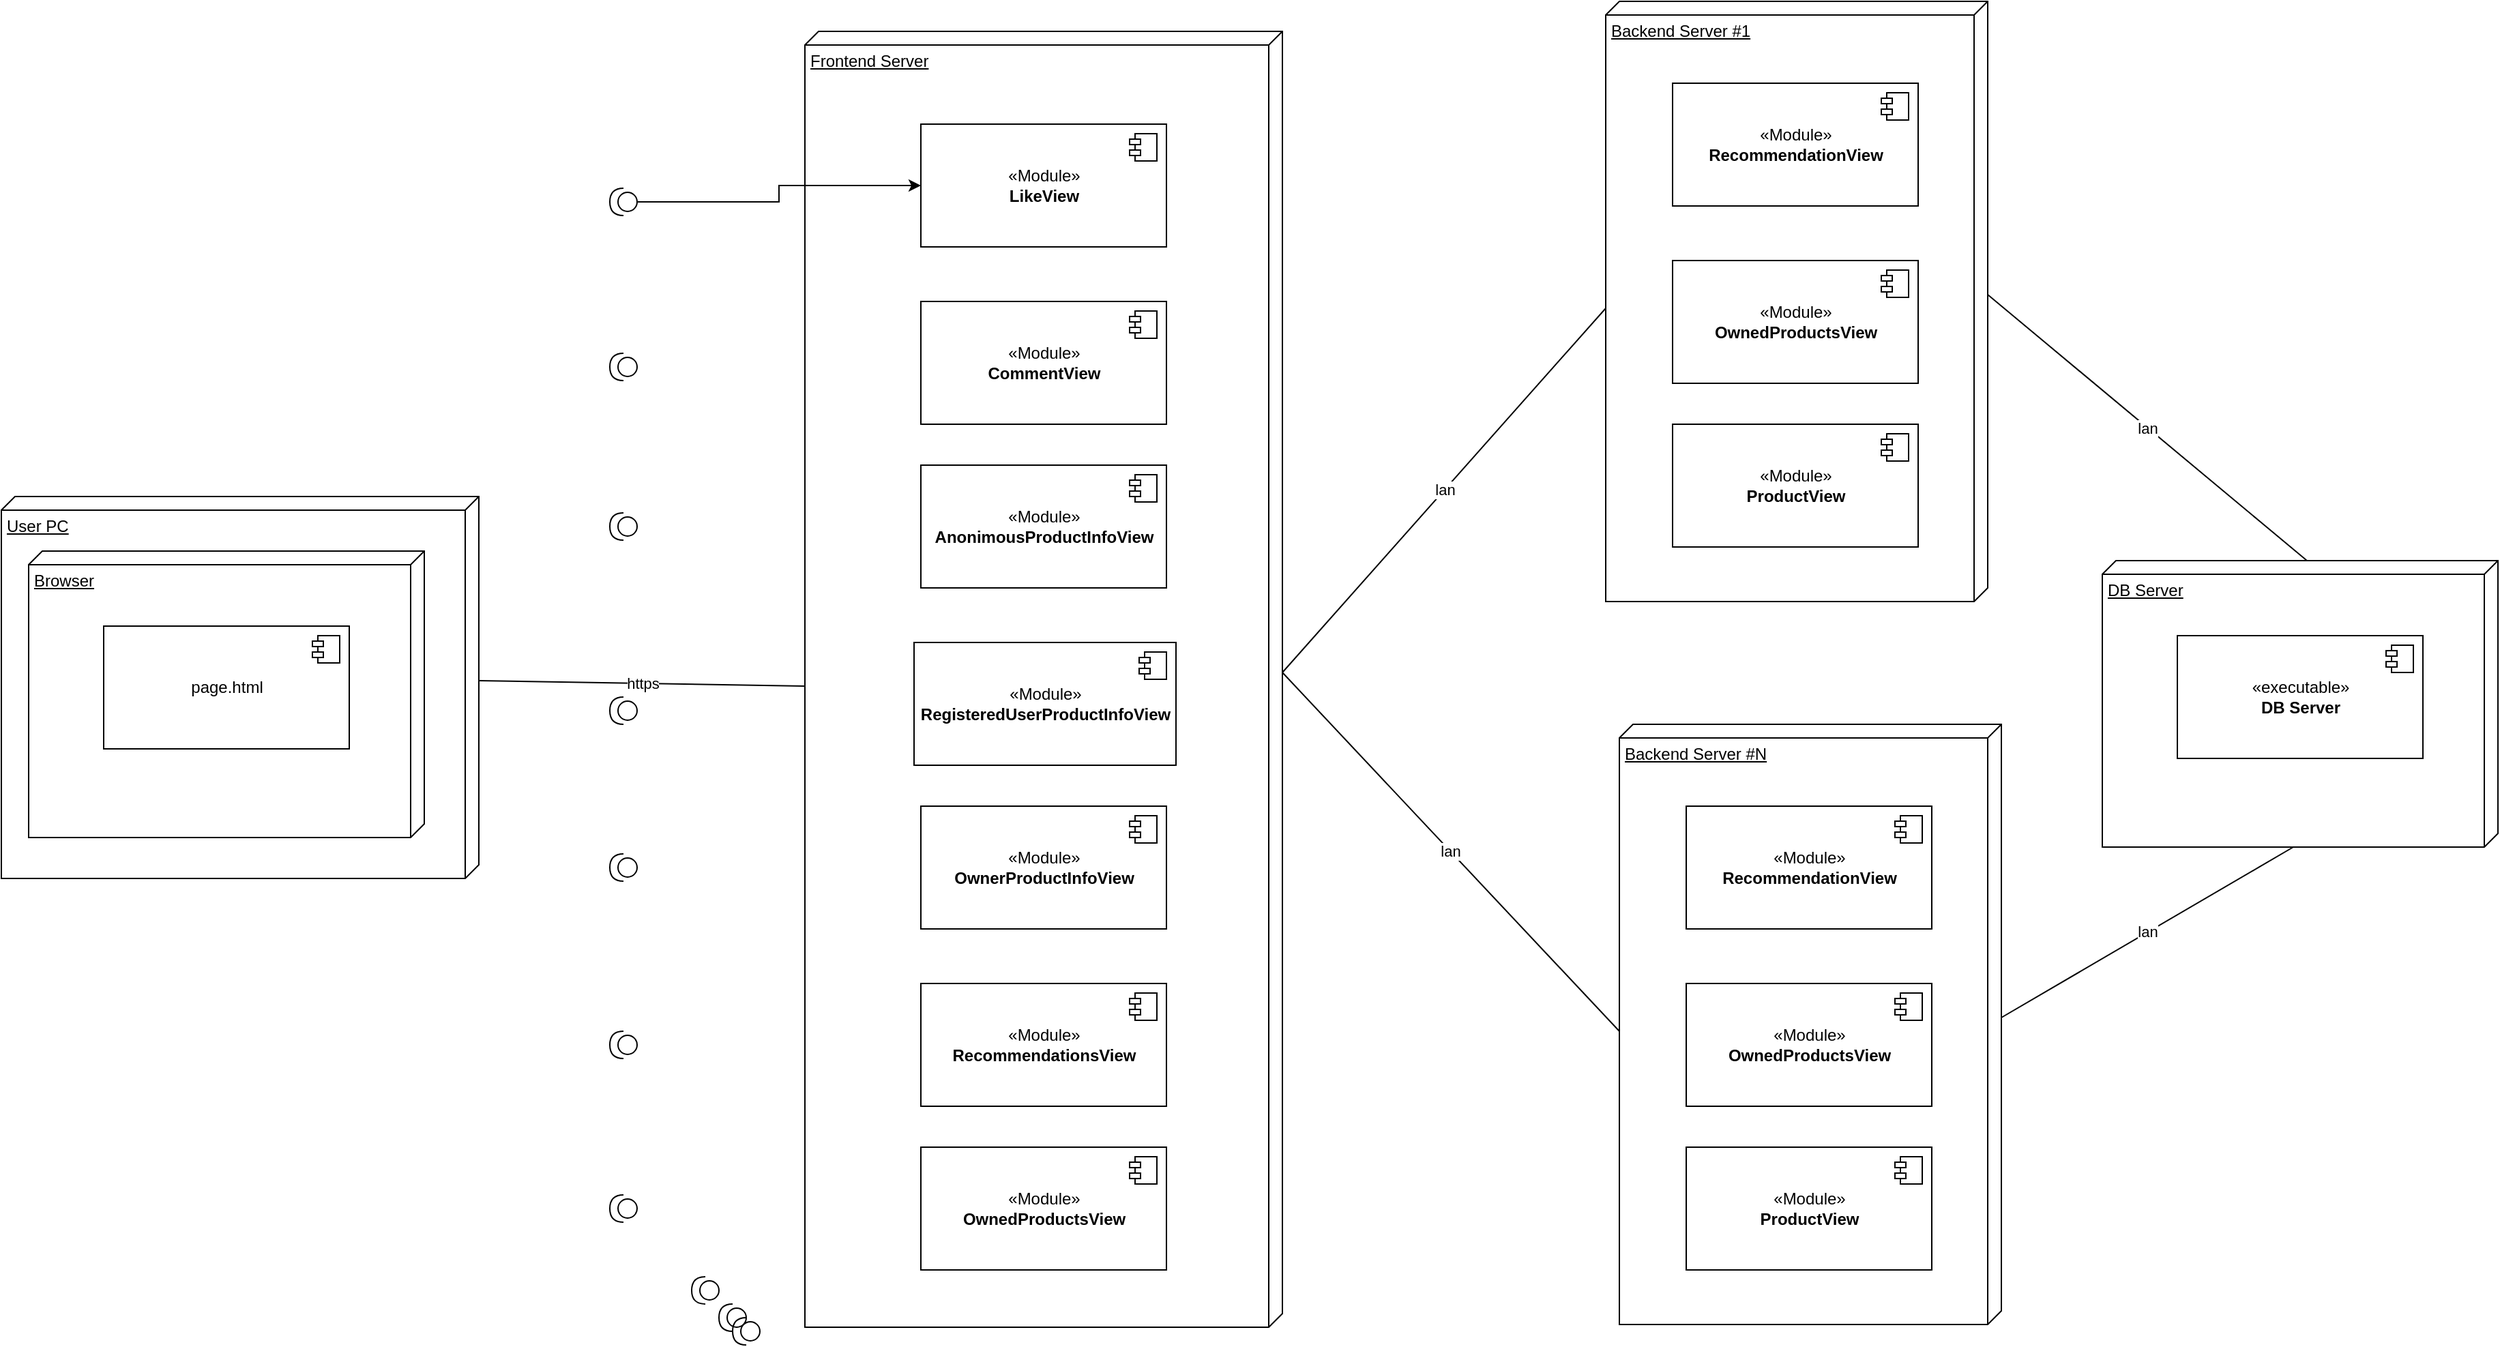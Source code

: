 <mxfile version="12.2.0" type="github" pages="1">
  <diagram name="Page-1" id="b5b7bab2-c9e2-2cf4-8b2a-24fd1a2a6d21">
    <mxGraphModel dx="2475" dy="754" grid="1" gridSize="10" guides="1" tooltips="1" connect="1" arrows="1" fold="1" page="1" pageScale="1" pageWidth="827" pageHeight="1169" background="#ffffff" math="0" shadow="0">
      <root>
        <mxCell id="0"/>
        <mxCell id="1" parent="0"/>
        <mxCell id="FcQ-0TDlwSZqqjdX01S9-16" value="Backend Server #1" style="verticalAlign=top;align=left;spacingTop=8;spacingLeft=2;spacingRight=12;shape=cube;size=10;direction=south;fontStyle=4;html=1;" vertex="1" parent="1">
          <mxGeometry x="1000" y="60" width="280" height="440" as="geometry"/>
        </mxCell>
        <mxCell id="oKkt5P_t7uI-S61FeK80-1" value="User PC" style="verticalAlign=top;align=left;spacingTop=8;spacingLeft=2;spacingRight=12;shape=cube;size=10;direction=south;fontStyle=4;html=1;" parent="1" vertex="1">
          <mxGeometry x="-176" y="423" width="350" height="280" as="geometry"/>
        </mxCell>
        <mxCell id="oKkt5P_t7uI-S61FeK80-2" value="Frontend Server" style="verticalAlign=top;align=left;spacingTop=8;spacingLeft=2;spacingRight=12;shape=cube;size=10;direction=south;fontStyle=4;html=1;" parent="1" vertex="1">
          <mxGeometry x="413" y="82" width="350" height="950" as="geometry"/>
        </mxCell>
        <mxCell id="oKkt5P_t7uI-S61FeK80-3" value="Browser" style="verticalAlign=top;align=left;spacingTop=8;spacingLeft=2;spacingRight=12;shape=cube;size=10;direction=south;fontStyle=4;html=1;" parent="1" vertex="1">
          <mxGeometry x="-156" y="463" width="290" height="210" as="geometry"/>
        </mxCell>
        <mxCell id="oKkt5P_t7uI-S61FeK80-4" value="page.html" style="html=1;" parent="1" vertex="1">
          <mxGeometry x="-101" y="518" width="180" height="90" as="geometry"/>
        </mxCell>
        <mxCell id="oKkt5P_t7uI-S61FeK80-5" value="" style="shape=component;jettyWidth=8;jettyHeight=4;" parent="oKkt5P_t7uI-S61FeK80-4" vertex="1">
          <mxGeometry x="1" width="20" height="20" relative="1" as="geometry">
            <mxPoint x="-27" y="7" as="offset"/>
          </mxGeometry>
        </mxCell>
        <mxCell id="oKkt5P_t7uI-S61FeK80-6" value="«Module»&lt;br&gt;&lt;b&gt;LikeView&lt;/b&gt;" style="html=1;" parent="1" vertex="1">
          <mxGeometry x="498" y="150" width="180" height="90" as="geometry"/>
        </mxCell>
        <mxCell id="oKkt5P_t7uI-S61FeK80-7" value="" style="shape=component;jettyWidth=8;jettyHeight=4;" parent="oKkt5P_t7uI-S61FeK80-6" vertex="1">
          <mxGeometry x="1" width="20" height="20" relative="1" as="geometry">
            <mxPoint x="-27" y="7" as="offset"/>
          </mxGeometry>
        </mxCell>
        <mxCell id="oKkt5P_t7uI-S61FeK80-8" value="«Module»&lt;br&gt;&lt;div&gt;&lt;b&gt;CommentView&lt;/b&gt;&lt;br&gt;&lt;/div&gt;" style="html=1;" parent="1" vertex="1">
          <mxGeometry x="498" y="280" width="180" height="90" as="geometry"/>
        </mxCell>
        <mxCell id="oKkt5P_t7uI-S61FeK80-9" value="" style="shape=component;jettyWidth=8;jettyHeight=4;" parent="oKkt5P_t7uI-S61FeK80-8" vertex="1">
          <mxGeometry x="1" width="20" height="20" relative="1" as="geometry">
            <mxPoint x="-27" y="7" as="offset"/>
          </mxGeometry>
        </mxCell>
        <mxCell id="oKkt5P_t7uI-S61FeK80-10" value="&lt;div&gt;«Module»&lt;/div&gt;&lt;b&gt;AnonimousProductInfoView&lt;/b&gt;" style="html=1;" parent="1" vertex="1">
          <mxGeometry x="498" y="400" width="180" height="90" as="geometry"/>
        </mxCell>
        <mxCell id="oKkt5P_t7uI-S61FeK80-11" value="" style="shape=component;jettyWidth=8;jettyHeight=4;" parent="oKkt5P_t7uI-S61FeK80-10" vertex="1">
          <mxGeometry x="1" width="20" height="20" relative="1" as="geometry">
            <mxPoint x="-27" y="7" as="offset"/>
          </mxGeometry>
        </mxCell>
        <mxCell id="oKkt5P_t7uI-S61FeK80-12" value="«Module»&lt;br&gt;&lt;b&gt;RegisteredUserProductInfoView&lt;/b&gt;" style="html=1;" parent="1" vertex="1">
          <mxGeometry x="493" y="530" width="192" height="90" as="geometry"/>
        </mxCell>
        <mxCell id="oKkt5P_t7uI-S61FeK80-13" value="" style="shape=component;jettyWidth=8;jettyHeight=4;" parent="oKkt5P_t7uI-S61FeK80-12" vertex="1">
          <mxGeometry x="1" width="20" height="20" relative="1" as="geometry">
            <mxPoint x="-27" y="7" as="offset"/>
          </mxGeometry>
        </mxCell>
        <mxCell id="oKkt5P_t7uI-S61FeK80-14" value="«Module»&lt;br&gt;&lt;b&gt;OwnerProductInfoView&lt;/b&gt;" style="html=1;" parent="1" vertex="1">
          <mxGeometry x="498" y="650" width="180" height="90" as="geometry"/>
        </mxCell>
        <mxCell id="oKkt5P_t7uI-S61FeK80-15" value="" style="shape=component;jettyWidth=8;jettyHeight=4;" parent="oKkt5P_t7uI-S61FeK80-14" vertex="1">
          <mxGeometry x="1" width="20" height="20" relative="1" as="geometry">
            <mxPoint x="-27" y="7" as="offset"/>
          </mxGeometry>
        </mxCell>
        <mxCell id="oKkt5P_t7uI-S61FeK80-16" value="«Module»&lt;br&gt;&lt;b&gt;RecommendationsView&lt;/b&gt;" style="html=1;" parent="1" vertex="1">
          <mxGeometry x="498" y="780" width="180" height="90" as="geometry"/>
        </mxCell>
        <mxCell id="oKkt5P_t7uI-S61FeK80-17" value="" style="shape=component;jettyWidth=8;jettyHeight=4;" parent="oKkt5P_t7uI-S61FeK80-16" vertex="1">
          <mxGeometry x="1" width="20" height="20" relative="1" as="geometry">
            <mxPoint x="-27" y="7" as="offset"/>
          </mxGeometry>
        </mxCell>
        <mxCell id="oKkt5P_t7uI-S61FeK80-22" value="«Module»&lt;br&gt;&lt;b&gt;OwnedProductsView&lt;/b&gt;" style="html=1;" parent="1" vertex="1">
          <mxGeometry x="498" y="900" width="180" height="90" as="geometry"/>
        </mxCell>
        <mxCell id="oKkt5P_t7uI-S61FeK80-23" value="" style="shape=component;jettyWidth=8;jettyHeight=4;" parent="oKkt5P_t7uI-S61FeK80-22" vertex="1">
          <mxGeometry x="1" width="20" height="20" relative="1" as="geometry">
            <mxPoint x="-27" y="7" as="offset"/>
          </mxGeometry>
        </mxCell>
        <mxCell id="oKkt5P_t7uI-S61FeK80-39" value="DB Server" style="verticalAlign=top;align=left;spacingTop=8;spacingLeft=2;spacingRight=12;shape=cube;size=10;direction=south;fontStyle=4;html=1;" parent="1" vertex="1">
          <mxGeometry x="1364" y="470" width="290" height="210" as="geometry"/>
        </mxCell>
        <mxCell id="oKkt5P_t7uI-S61FeK80-40" value="&lt;div&gt;«executable»&lt;b&gt;&lt;br&gt;&lt;/b&gt;&lt;/div&gt;&lt;div&gt;&lt;b&gt;DB Server&lt;/b&gt;&lt;br&gt;&lt;/div&gt;" style="html=1;" parent="1" vertex="1">
          <mxGeometry x="1419" y="525" width="180" height="90" as="geometry"/>
        </mxCell>
        <mxCell id="oKkt5P_t7uI-S61FeK80-41" value="" style="shape=component;jettyWidth=8;jettyHeight=4;" parent="oKkt5P_t7uI-S61FeK80-40" vertex="1">
          <mxGeometry x="1" width="20" height="20" relative="1" as="geometry">
            <mxPoint x="-27" y="7" as="offset"/>
          </mxGeometry>
        </mxCell>
        <mxCell id="oKkt5P_t7uI-S61FeK80-49" value="«Module»&lt;br&gt;&lt;b&gt;RecommendationView&lt;br&gt;&lt;/b&gt;" style="html=1;" parent="1" vertex="1">
          <mxGeometry x="1049" y="120" width="180" height="90" as="geometry"/>
        </mxCell>
        <mxCell id="oKkt5P_t7uI-S61FeK80-50" value="" style="shape=component;jettyWidth=8;jettyHeight=4;" parent="oKkt5P_t7uI-S61FeK80-49" vertex="1">
          <mxGeometry x="1" width="20" height="20" relative="1" as="geometry">
            <mxPoint x="-27" y="7" as="offset"/>
          </mxGeometry>
        </mxCell>
        <mxCell id="oKkt5P_t7uI-S61FeK80-51" value="«Module»&lt;br&gt;&lt;b&gt;OwnedProductsView&lt;/b&gt;" style="html=1;" parent="1" vertex="1">
          <mxGeometry x="1049" y="250" width="180" height="90" as="geometry"/>
        </mxCell>
        <mxCell id="oKkt5P_t7uI-S61FeK80-52" value="" style="shape=component;jettyWidth=8;jettyHeight=4;" parent="oKkt5P_t7uI-S61FeK80-51" vertex="1">
          <mxGeometry x="1" width="20" height="20" relative="1" as="geometry">
            <mxPoint x="-27" y="7" as="offset"/>
          </mxGeometry>
        </mxCell>
        <mxCell id="oKkt5P_t7uI-S61FeK80-53" value="«Module»&lt;br&gt;&lt;b&gt;ProductView&lt;/b&gt;" style="html=1;" parent="1" vertex="1">
          <mxGeometry x="1049" y="370" width="180" height="90" as="geometry"/>
        </mxCell>
        <mxCell id="oKkt5P_t7uI-S61FeK80-54" value="" style="shape=component;jettyWidth=8;jettyHeight=4;" parent="oKkt5P_t7uI-S61FeK80-53" vertex="1">
          <mxGeometry x="1" width="20" height="20" relative="1" as="geometry">
            <mxPoint x="-27" y="7" as="offset"/>
          </mxGeometry>
        </mxCell>
        <mxCell id="FcQ-0TDlwSZqqjdX01S9-1" value="https" style="endArrow=none;html=1;entryX=0;entryY=0;entryDx=135;entryDy=0;entryPerimeter=0;exitX=0;exitY=0;exitDx=480;exitDy=350;exitPerimeter=0;" edge="1" parent="1" source="oKkt5P_t7uI-S61FeK80-2" target="oKkt5P_t7uI-S61FeK80-1">
          <mxGeometry width="50" height="50" relative="1" as="geometry">
            <mxPoint x="225" y="810" as="sourcePoint"/>
            <mxPoint x="275" y="760" as="targetPoint"/>
          </mxGeometry>
        </mxCell>
        <mxCell id="FcQ-0TDlwSZqqjdX01S9-4" value="lan" style="endArrow=none;html=1;entryX=0;entryY=0;entryDx=470;entryDy=0;entryPerimeter=0;exitX=0;exitY=0;exitDx=225;exitDy=280;exitPerimeter=0;" edge="1" parent="1" source="FcQ-0TDlwSZqqjdX01S9-17" target="oKkt5P_t7uI-S61FeK80-2">
          <mxGeometry width="50" height="50" relative="1" as="geometry">
            <mxPoint x="980" y="712.602" as="sourcePoint"/>
            <mxPoint x="330" y="570" as="targetPoint"/>
          </mxGeometry>
        </mxCell>
        <mxCell id="FcQ-0TDlwSZqqjdX01S9-5" value="lan" style="endArrow=none;html=1;exitX=0;exitY=0;exitDx=225;exitDy=280;exitPerimeter=0;entryX=0;entryY=0;entryDx=470;entryDy=0;entryPerimeter=0;" edge="1" parent="1" source="FcQ-0TDlwSZqqjdX01S9-16" target="oKkt5P_t7uI-S61FeK80-2">
          <mxGeometry width="50" height="50" relative="1" as="geometry">
            <mxPoint x="990" y="285" as="sourcePoint"/>
            <mxPoint x="820" y="270" as="targetPoint"/>
          </mxGeometry>
        </mxCell>
        <mxCell id="FcQ-0TDlwSZqqjdX01S9-6" value="lan" style="endArrow=none;html=1;exitX=0;exitY=0;exitDx=215;exitDy=0;exitPerimeter=0;entryX=0;entryY=0;entryDx=0;entryDy=140;entryPerimeter=0;" edge="1" parent="1" source="FcQ-0TDlwSZqqjdX01S9-16" target="oKkt5P_t7uI-S61FeK80-39">
          <mxGeometry width="50" height="50" relative="1" as="geometry">
            <mxPoint x="1290" y="295" as="sourcePoint"/>
            <mxPoint x="773" y="560.0" as="targetPoint"/>
          </mxGeometry>
        </mxCell>
        <mxCell id="FcQ-0TDlwSZqqjdX01S9-7" value="lan" style="endArrow=none;html=1;entryX=0;entryY=0;entryDx=210;entryDy=150;entryPerimeter=0;exitX=0;exitY=0;exitDx=215;exitDy=0;exitPerimeter=0;" edge="1" parent="1" source="FcQ-0TDlwSZqqjdX01S9-17" target="oKkt5P_t7uI-S61FeK80-39">
          <mxGeometry width="50" height="50" relative="1" as="geometry">
            <mxPoint x="1370" y="780" as="sourcePoint"/>
            <mxPoint x="1524" y="480" as="targetPoint"/>
          </mxGeometry>
        </mxCell>
        <mxCell id="FcQ-0TDlwSZqqjdX01S9-17" value="Backend Server #N" style="verticalAlign=top;align=left;spacingTop=8;spacingLeft=2;spacingRight=12;shape=cube;size=10;direction=south;fontStyle=4;html=1;" vertex="1" parent="1">
          <mxGeometry x="1010" y="590" width="280" height="440" as="geometry"/>
        </mxCell>
        <mxCell id="FcQ-0TDlwSZqqjdX01S9-18" value="«Module»&lt;br&gt;&lt;b&gt;RecommendationView&lt;br&gt;&lt;/b&gt;" style="html=1;" vertex="1" parent="1">
          <mxGeometry x="1059" y="650" width="180" height="90" as="geometry"/>
        </mxCell>
        <mxCell id="FcQ-0TDlwSZqqjdX01S9-19" value="" style="shape=component;jettyWidth=8;jettyHeight=4;" vertex="1" parent="FcQ-0TDlwSZqqjdX01S9-18">
          <mxGeometry x="1" width="20" height="20" relative="1" as="geometry">
            <mxPoint x="-27" y="7" as="offset"/>
          </mxGeometry>
        </mxCell>
        <mxCell id="FcQ-0TDlwSZqqjdX01S9-20" value="«Module»&lt;br&gt;&lt;b&gt;OwnedProductsView&lt;/b&gt;" style="html=1;" vertex="1" parent="1">
          <mxGeometry x="1059" y="780" width="180" height="90" as="geometry"/>
        </mxCell>
        <mxCell id="FcQ-0TDlwSZqqjdX01S9-21" value="" style="shape=component;jettyWidth=8;jettyHeight=4;" vertex="1" parent="FcQ-0TDlwSZqqjdX01S9-20">
          <mxGeometry x="1" width="20" height="20" relative="1" as="geometry">
            <mxPoint x="-27" y="7" as="offset"/>
          </mxGeometry>
        </mxCell>
        <mxCell id="FcQ-0TDlwSZqqjdX01S9-22" value="«Module»&lt;br&gt;&lt;b&gt;ProductView&lt;/b&gt;" style="html=1;" vertex="1" parent="1">
          <mxGeometry x="1059" y="900" width="180" height="90" as="geometry"/>
        </mxCell>
        <mxCell id="FcQ-0TDlwSZqqjdX01S9-23" value="" style="shape=component;jettyWidth=8;jettyHeight=4;" vertex="1" parent="FcQ-0TDlwSZqqjdX01S9-22">
          <mxGeometry x="1" width="20" height="20" relative="1" as="geometry">
            <mxPoint x="-27" y="7" as="offset"/>
          </mxGeometry>
        </mxCell>
        <mxCell id="FcQ-0TDlwSZqqjdX01S9-46" value="" style="shape=providedRequiredInterface;html=1;verticalLabelPosition=bottom;rotation=-180;" vertex="1" parent="1">
          <mxGeometry x="270" y="935" width="20" height="20" as="geometry"/>
        </mxCell>
        <mxCell id="FcQ-0TDlwSZqqjdX01S9-47" value="" style="shape=providedRequiredInterface;html=1;verticalLabelPosition=bottom;rotation=-180;" vertex="1" parent="1">
          <mxGeometry x="270" y="815" width="20" height="20" as="geometry"/>
        </mxCell>
        <mxCell id="FcQ-0TDlwSZqqjdX01S9-48" value="" style="shape=providedRequiredInterface;html=1;verticalLabelPosition=bottom;rotation=-180;" vertex="1" parent="1">
          <mxGeometry x="270" y="685" width="20" height="20" as="geometry"/>
        </mxCell>
        <mxCell id="FcQ-0TDlwSZqqjdX01S9-49" value="" style="shape=providedRequiredInterface;html=1;verticalLabelPosition=bottom;rotation=-180;" vertex="1" parent="1">
          <mxGeometry x="270" y="570" width="20" height="20" as="geometry"/>
        </mxCell>
        <mxCell id="FcQ-0TDlwSZqqjdX01S9-50" value="" style="shape=providedRequiredInterface;html=1;verticalLabelPosition=bottom;rotation=-180;" vertex="1" parent="1">
          <mxGeometry x="270" y="435" width="20" height="20" as="geometry"/>
        </mxCell>
        <mxCell id="FcQ-0TDlwSZqqjdX01S9-51" value="" style="shape=providedRequiredInterface;html=1;verticalLabelPosition=bottom;rotation=-180;" vertex="1" parent="1">
          <mxGeometry x="270" y="318" width="20" height="20" as="geometry"/>
        </mxCell>
        <mxCell id="FcQ-0TDlwSZqqjdX01S9-52" value="" style="shape=providedRequiredInterface;html=1;verticalLabelPosition=bottom;rotation=-180;" vertex="1" parent="1">
          <mxGeometry x="330" y="995" width="20" height="20" as="geometry"/>
        </mxCell>
        <mxCell id="FcQ-0TDlwSZqqjdX01S9-56" style="edgeStyle=orthogonalEdgeStyle;rounded=0;orthogonalLoop=1;jettySize=auto;html=1;exitX=0;exitY=0.5;exitDx=0;exitDy=0;exitPerimeter=0;" edge="1" parent="1" source="FcQ-0TDlwSZqqjdX01S9-53" target="oKkt5P_t7uI-S61FeK80-6">
          <mxGeometry relative="1" as="geometry"/>
        </mxCell>
        <mxCell id="FcQ-0TDlwSZqqjdX01S9-53" value="" style="shape=providedRequiredInterface;html=1;verticalLabelPosition=bottom;rotation=-180;" vertex="1" parent="1">
          <mxGeometry x="270" y="197" width="20" height="20" as="geometry"/>
        </mxCell>
        <mxCell id="FcQ-0TDlwSZqqjdX01S9-54" value="" style="shape=providedRequiredInterface;html=1;verticalLabelPosition=bottom;rotation=-180;" vertex="1" parent="1">
          <mxGeometry x="350" y="1015" width="20" height="20" as="geometry"/>
        </mxCell>
        <mxCell id="FcQ-0TDlwSZqqjdX01S9-55" value="" style="shape=providedRequiredInterface;html=1;verticalLabelPosition=bottom;rotation=-180;" vertex="1" parent="1">
          <mxGeometry x="360" y="1025" width="20" height="20" as="geometry"/>
        </mxCell>
      </root>
    </mxGraphModel>
  </diagram>
</mxfile>
